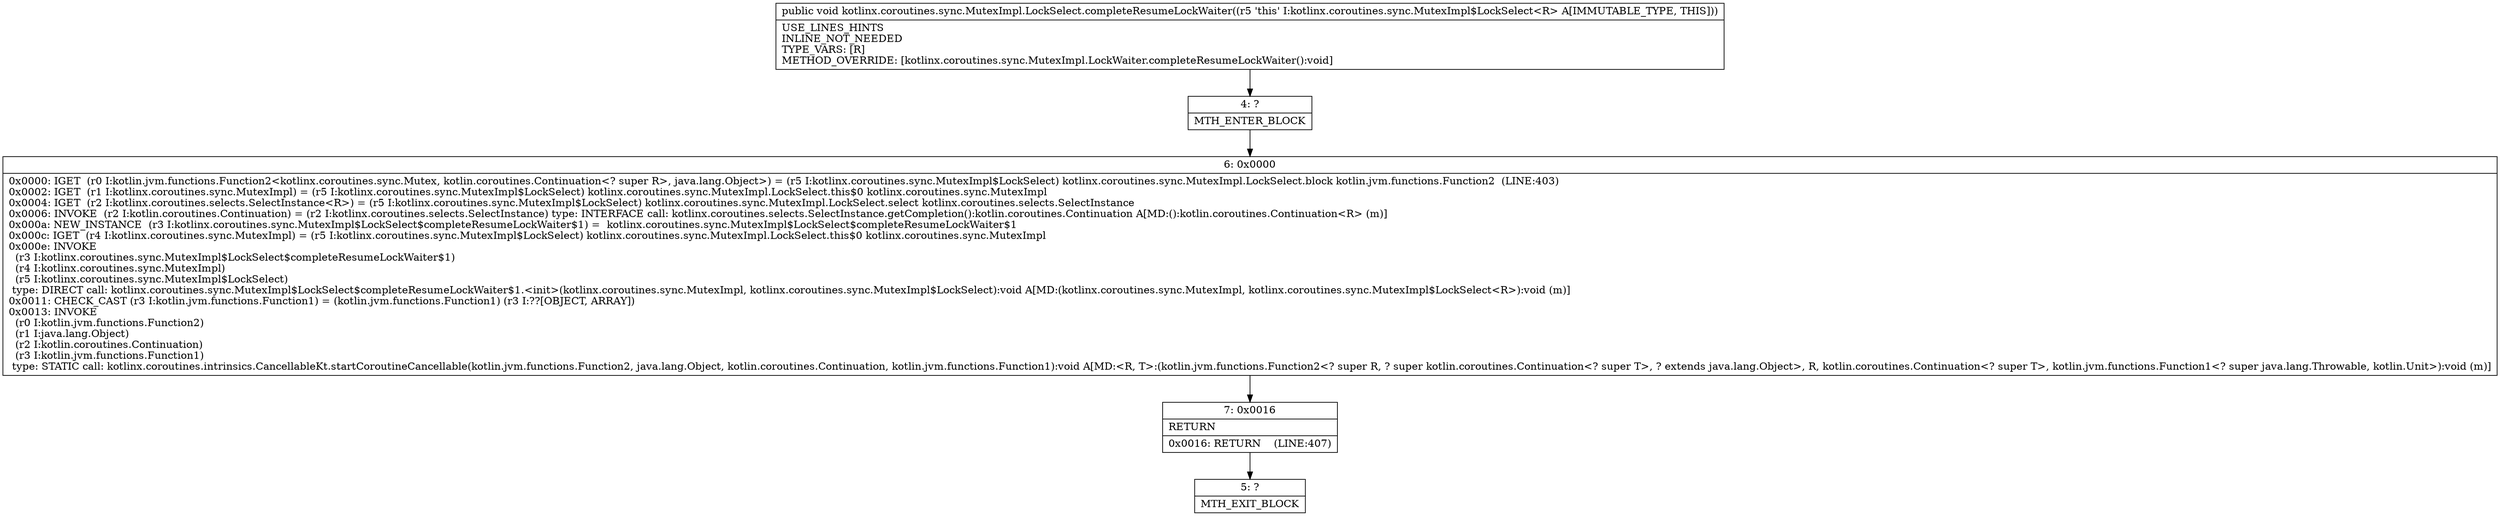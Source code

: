 digraph "CFG forkotlinx.coroutines.sync.MutexImpl.LockSelect.completeResumeLockWaiter()V" {
Node_4 [shape=record,label="{4\:\ ?|MTH_ENTER_BLOCK\l}"];
Node_6 [shape=record,label="{6\:\ 0x0000|0x0000: IGET  (r0 I:kotlin.jvm.functions.Function2\<kotlinx.coroutines.sync.Mutex, kotlin.coroutines.Continuation\<? super R\>, java.lang.Object\>) = (r5 I:kotlinx.coroutines.sync.MutexImpl$LockSelect) kotlinx.coroutines.sync.MutexImpl.LockSelect.block kotlin.jvm.functions.Function2  (LINE:403)\l0x0002: IGET  (r1 I:kotlinx.coroutines.sync.MutexImpl) = (r5 I:kotlinx.coroutines.sync.MutexImpl$LockSelect) kotlinx.coroutines.sync.MutexImpl.LockSelect.this$0 kotlinx.coroutines.sync.MutexImpl \l0x0004: IGET  (r2 I:kotlinx.coroutines.selects.SelectInstance\<R\>) = (r5 I:kotlinx.coroutines.sync.MutexImpl$LockSelect) kotlinx.coroutines.sync.MutexImpl.LockSelect.select kotlinx.coroutines.selects.SelectInstance \l0x0006: INVOKE  (r2 I:kotlin.coroutines.Continuation) = (r2 I:kotlinx.coroutines.selects.SelectInstance) type: INTERFACE call: kotlinx.coroutines.selects.SelectInstance.getCompletion():kotlin.coroutines.Continuation A[MD:():kotlin.coroutines.Continuation\<R\> (m)]\l0x000a: NEW_INSTANCE  (r3 I:kotlinx.coroutines.sync.MutexImpl$LockSelect$completeResumeLockWaiter$1) =  kotlinx.coroutines.sync.MutexImpl$LockSelect$completeResumeLockWaiter$1 \l0x000c: IGET  (r4 I:kotlinx.coroutines.sync.MutexImpl) = (r5 I:kotlinx.coroutines.sync.MutexImpl$LockSelect) kotlinx.coroutines.sync.MutexImpl.LockSelect.this$0 kotlinx.coroutines.sync.MutexImpl \l0x000e: INVOKE  \l  (r3 I:kotlinx.coroutines.sync.MutexImpl$LockSelect$completeResumeLockWaiter$1)\l  (r4 I:kotlinx.coroutines.sync.MutexImpl)\l  (r5 I:kotlinx.coroutines.sync.MutexImpl$LockSelect)\l type: DIRECT call: kotlinx.coroutines.sync.MutexImpl$LockSelect$completeResumeLockWaiter$1.\<init\>(kotlinx.coroutines.sync.MutexImpl, kotlinx.coroutines.sync.MutexImpl$LockSelect):void A[MD:(kotlinx.coroutines.sync.MutexImpl, kotlinx.coroutines.sync.MutexImpl$LockSelect\<R\>):void (m)]\l0x0011: CHECK_CAST (r3 I:kotlin.jvm.functions.Function1) = (kotlin.jvm.functions.Function1) (r3 I:??[OBJECT, ARRAY]) \l0x0013: INVOKE  \l  (r0 I:kotlin.jvm.functions.Function2)\l  (r1 I:java.lang.Object)\l  (r2 I:kotlin.coroutines.Continuation)\l  (r3 I:kotlin.jvm.functions.Function1)\l type: STATIC call: kotlinx.coroutines.intrinsics.CancellableKt.startCoroutineCancellable(kotlin.jvm.functions.Function2, java.lang.Object, kotlin.coroutines.Continuation, kotlin.jvm.functions.Function1):void A[MD:\<R, T\>:(kotlin.jvm.functions.Function2\<? super R, ? super kotlin.coroutines.Continuation\<? super T\>, ? extends java.lang.Object\>, R, kotlin.coroutines.Continuation\<? super T\>, kotlin.jvm.functions.Function1\<? super java.lang.Throwable, kotlin.Unit\>):void (m)]\l}"];
Node_7 [shape=record,label="{7\:\ 0x0016|RETURN\l|0x0016: RETURN    (LINE:407)\l}"];
Node_5 [shape=record,label="{5\:\ ?|MTH_EXIT_BLOCK\l}"];
MethodNode[shape=record,label="{public void kotlinx.coroutines.sync.MutexImpl.LockSelect.completeResumeLockWaiter((r5 'this' I:kotlinx.coroutines.sync.MutexImpl$LockSelect\<R\> A[IMMUTABLE_TYPE, THIS]))  | USE_LINES_HINTS\lINLINE_NOT_NEEDED\lTYPE_VARS: [R]\lMETHOD_OVERRIDE: [kotlinx.coroutines.sync.MutexImpl.LockWaiter.completeResumeLockWaiter():void]\l}"];
MethodNode -> Node_4;Node_4 -> Node_6;
Node_6 -> Node_7;
Node_7 -> Node_5;
}

